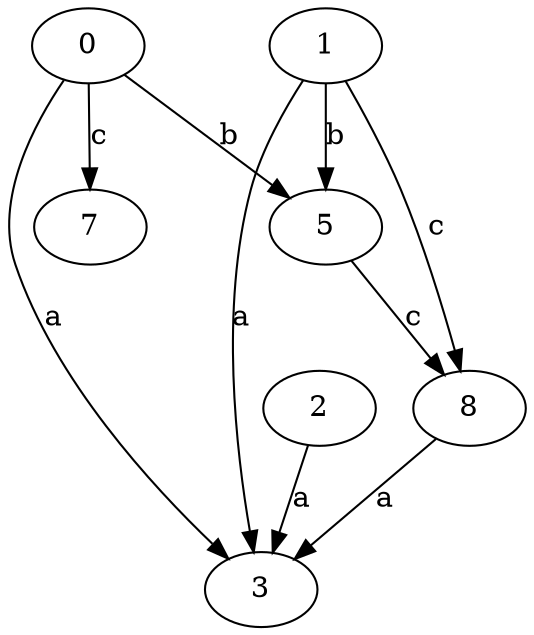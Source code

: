 strict digraph  {
3;
5;
0;
7;
1;
2;
8;
5 -> 8  [label=c];
0 -> 3  [label=a];
0 -> 5  [label=b];
0 -> 7  [label=c];
1 -> 3  [label=a];
1 -> 5  [label=b];
1 -> 8  [label=c];
2 -> 3  [label=a];
8 -> 3  [label=a];
}
